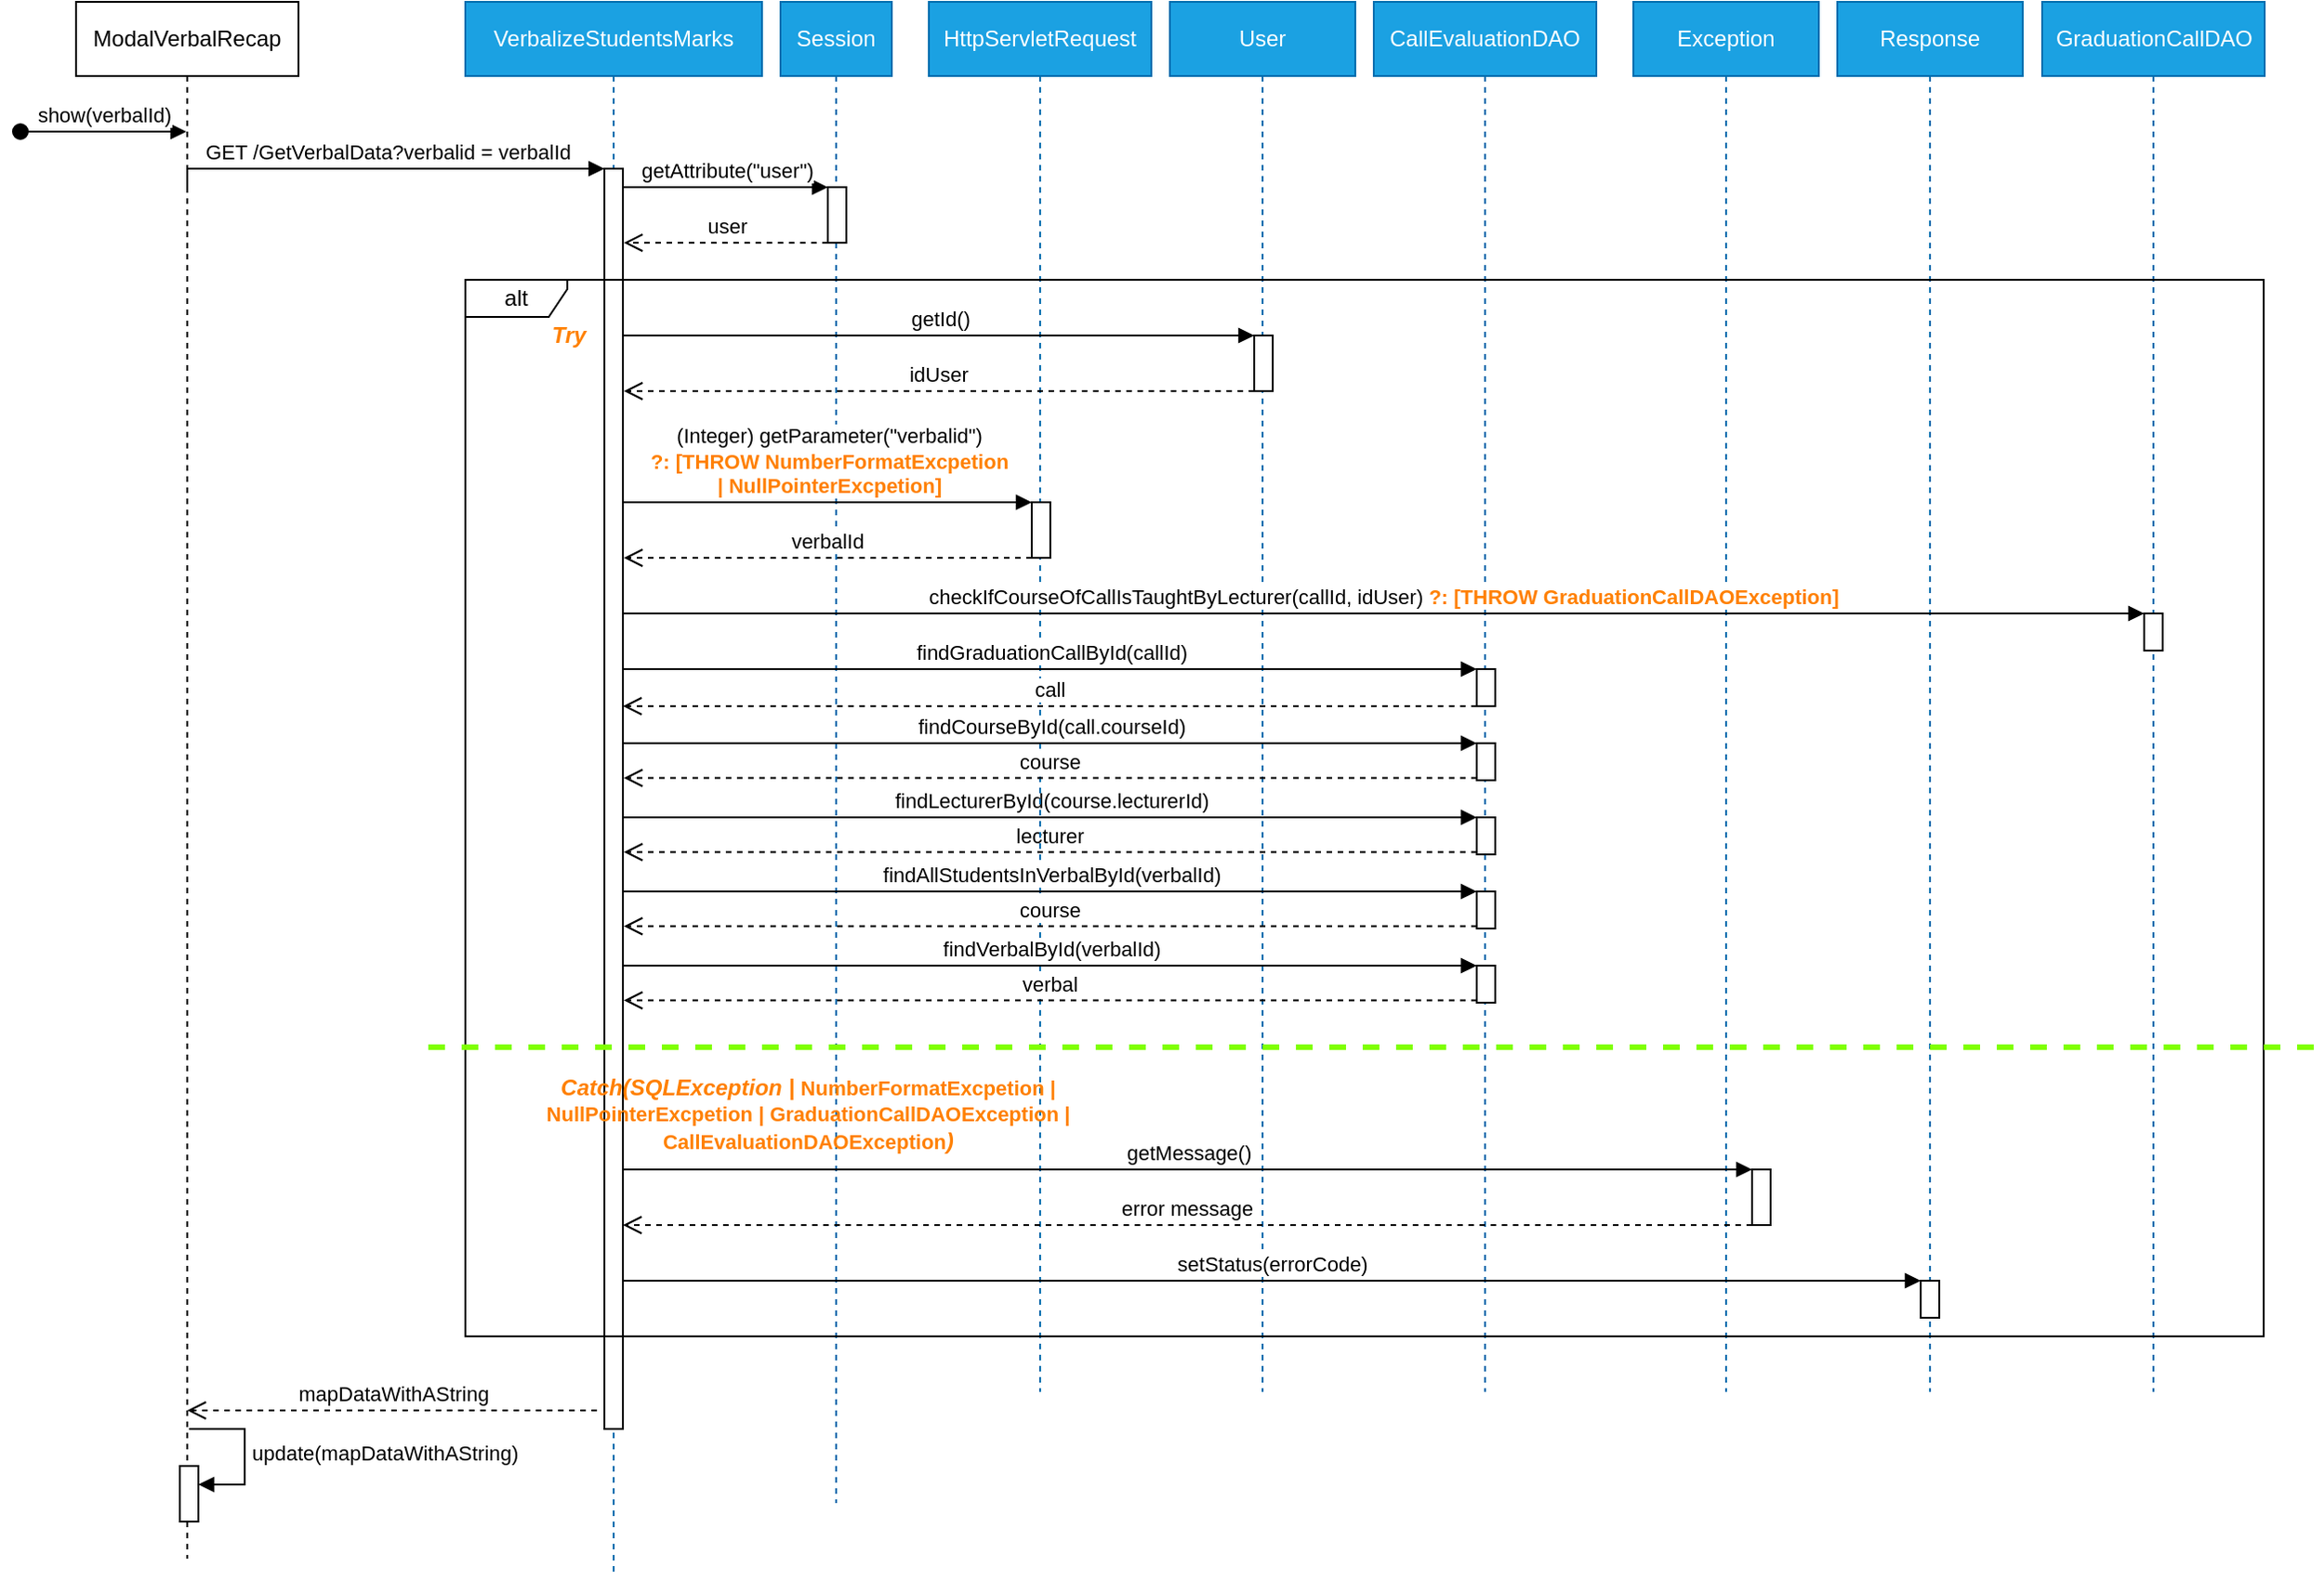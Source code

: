 <mxfile version="21.3.7" type="device">
  <diagram name="Page-1" id="2YBvvXClWsGukQMizWep">
    <mxGraphModel dx="1780" dy="643" grid="1" gridSize="10" guides="1" tooltips="1" connect="1" arrows="1" fold="1" page="1" pageScale="1" pageWidth="850" pageHeight="1100" math="0" shadow="0">
      <root>
        <mxCell id="0" />
        <mxCell id="1" parent="0" />
        <mxCell id="ZxvYhQc5vHyB1z8I4x-5-1" value="GraduationCallDAO" style="shape=umlLifeline;perimeter=lifelinePerimeter;whiteSpace=wrap;html=1;container=0;dropTarget=0;collapsible=0;recursiveResize=0;outlineConnect=0;portConstraint=eastwest;newEdgeStyle={&quot;edgeStyle&quot;:&quot;elbowEdgeStyle&quot;,&quot;elbow&quot;:&quot;vertical&quot;,&quot;curved&quot;:0,&quot;rounded&quot;:0};fillColor=#1ba1e2;fontColor=#ffffff;strokeColor=#006EAF;" vertex="1" parent="1">
          <mxGeometry x="1650.5" y="1170" width="120" height="750" as="geometry" />
        </mxCell>
        <mxCell id="ZxvYhQc5vHyB1z8I4x-5-2" value="Response" style="shape=umlLifeline;perimeter=lifelinePerimeter;whiteSpace=wrap;html=1;container=0;dropTarget=0;collapsible=0;recursiveResize=0;outlineConnect=0;portConstraint=eastwest;newEdgeStyle={&quot;edgeStyle&quot;:&quot;elbowEdgeStyle&quot;,&quot;elbow&quot;:&quot;vertical&quot;,&quot;curved&quot;:0,&quot;rounded&quot;:0};fillColor=#1ba1e2;fontColor=#ffffff;strokeColor=#006EAF;" vertex="1" parent="1">
          <mxGeometry x="1540" y="1170" width="100" height="750" as="geometry" />
        </mxCell>
        <mxCell id="ZxvYhQc5vHyB1z8I4x-5-3" value="Exception" style="shape=umlLifeline;perimeter=lifelinePerimeter;whiteSpace=wrap;html=1;container=0;dropTarget=0;collapsible=0;recursiveResize=0;outlineConnect=0;portConstraint=eastwest;newEdgeStyle={&quot;edgeStyle&quot;:&quot;elbowEdgeStyle&quot;,&quot;elbow&quot;:&quot;vertical&quot;,&quot;curved&quot;:0,&quot;rounded&quot;:0};fillColor=#1ba1e2;fontColor=#ffffff;strokeColor=#006EAF;" vertex="1" parent="1">
          <mxGeometry x="1430" y="1170" width="100" height="750" as="geometry" />
        </mxCell>
        <mxCell id="ZxvYhQc5vHyB1z8I4x-5-4" value="CallEvaluationDAO" style="shape=umlLifeline;perimeter=lifelinePerimeter;whiteSpace=wrap;html=1;container=0;dropTarget=0;collapsible=0;recursiveResize=0;outlineConnect=0;portConstraint=eastwest;newEdgeStyle={&quot;edgeStyle&quot;:&quot;elbowEdgeStyle&quot;,&quot;elbow&quot;:&quot;vertical&quot;,&quot;curved&quot;:0,&quot;rounded&quot;:0};fillColor=#1ba1e2;fontColor=#ffffff;strokeColor=#006EAF;" vertex="1" parent="1">
          <mxGeometry x="1290" y="1170" width="120" height="750" as="geometry" />
        </mxCell>
        <mxCell id="ZxvYhQc5vHyB1z8I4x-5-5" value="" style="html=1;points=[];perimeter=orthogonalPerimeter;outlineConnect=0;targetShapes=umlLifeline;portConstraint=eastwest;newEdgeStyle={&quot;edgeStyle&quot;:&quot;elbowEdgeStyle&quot;,&quot;elbow&quot;:&quot;vertical&quot;,&quot;curved&quot;:0,&quot;rounded&quot;:0};" vertex="1" parent="ZxvYhQc5vHyB1z8I4x-5-4">
          <mxGeometry x="55.5" y="440" width="10" height="20" as="geometry" />
        </mxCell>
        <mxCell id="ZxvYhQc5vHyB1z8I4x-5-6" value="findLecturerById(course.lecturerId)" style="html=1;verticalAlign=bottom;endArrow=block;edgeStyle=elbowEdgeStyle;elbow=vertical;curved=0;rounded=0;" edge="1" parent="ZxvYhQc5vHyB1z8I4x-5-4" target="ZxvYhQc5vHyB1z8I4x-5-5">
          <mxGeometry x="-0.001" relative="1" as="geometry">
            <mxPoint x="-404.5" y="440" as="sourcePoint" />
            <Array as="points">
              <mxPoint x="10" y="440" />
              <mxPoint x="220.5" y="430" />
              <mxPoint x="435.5" y="500" />
              <mxPoint x="395.5" y="510" />
              <mxPoint x="-190.5" y="691.5" />
              <mxPoint x="-328.5" y="680.5" />
              <mxPoint x="-348.5" y="690.5" />
              <mxPoint x="-328.5" y="680.5" />
            </Array>
            <mxPoint x="480.5" y="500" as="targetPoint" />
            <mxPoint as="offset" />
          </mxGeometry>
        </mxCell>
        <mxCell id="ZxvYhQc5vHyB1z8I4x-5-7" value="lecturer" style="html=1;verticalAlign=bottom;endArrow=open;dashed=1;endSize=8;edgeStyle=elbowEdgeStyle;elbow=vertical;curved=0;rounded=0;" edge="1" parent="ZxvYhQc5vHyB1z8I4x-5-4" source="ZxvYhQc5vHyB1z8I4x-5-5">
          <mxGeometry x="0.003" relative="1" as="geometry">
            <mxPoint x="-404.5" y="459" as="targetPoint" />
            <Array as="points">
              <mxPoint x="15.5" y="458.75" />
              <mxPoint x="45.5" y="468.75" />
              <mxPoint x="120.5" y="468.75" />
              <mxPoint x="65.5" y="468.75" />
            </Array>
            <mxPoint x="110.5" y="458.75" as="sourcePoint" />
            <mxPoint as="offset" />
          </mxGeometry>
        </mxCell>
        <mxCell id="ZxvYhQc5vHyB1z8I4x-5-8" value="User" style="shape=umlLifeline;perimeter=lifelinePerimeter;whiteSpace=wrap;html=1;container=0;dropTarget=0;collapsible=0;recursiveResize=0;outlineConnect=0;portConstraint=eastwest;newEdgeStyle={&quot;edgeStyle&quot;:&quot;elbowEdgeStyle&quot;,&quot;elbow&quot;:&quot;vertical&quot;,&quot;curved&quot;:0,&quot;rounded&quot;:0};fillColor=#1ba1e2;fontColor=#ffffff;strokeColor=#006EAF;" vertex="1" parent="1">
          <mxGeometry x="1180" y="1170" width="100" height="750" as="geometry" />
        </mxCell>
        <mxCell id="ZxvYhQc5vHyB1z8I4x-5-9" value="HttpServletRequest" style="shape=umlLifeline;perimeter=lifelinePerimeter;whiteSpace=wrap;html=1;container=0;dropTarget=0;collapsible=0;recursiveResize=0;outlineConnect=0;portConstraint=eastwest;newEdgeStyle={&quot;edgeStyle&quot;:&quot;elbowEdgeStyle&quot;,&quot;elbow&quot;:&quot;vertical&quot;,&quot;curved&quot;:0,&quot;rounded&quot;:0};fillColor=#1ba1e2;fontColor=#ffffff;strokeColor=#006EAF;" vertex="1" parent="1">
          <mxGeometry x="1050" y="1170" width="120" height="750" as="geometry" />
        </mxCell>
        <mxCell id="ZxvYhQc5vHyB1z8I4x-5-10" value="Session" style="shape=umlLifeline;perimeter=lifelinePerimeter;whiteSpace=wrap;html=1;container=0;dropTarget=0;collapsible=0;recursiveResize=0;outlineConnect=0;portConstraint=eastwest;newEdgeStyle={&quot;edgeStyle&quot;:&quot;elbowEdgeStyle&quot;,&quot;elbow&quot;:&quot;vertical&quot;,&quot;curved&quot;:0,&quot;rounded&quot;:0};fillColor=#1ba1e2;fontColor=#ffffff;strokeColor=#006EAF;" vertex="1" parent="1">
          <mxGeometry x="970" y="1170" width="60" height="810" as="geometry" />
        </mxCell>
        <mxCell id="ZxvYhQc5vHyB1z8I4x-5-11" value="ModalVerbalRecap" style="shape=umlLifeline;perimeter=lifelinePerimeter;whiteSpace=wrap;html=1;container=0;dropTarget=0;collapsible=0;recursiveResize=0;outlineConnect=0;portConstraint=eastwest;newEdgeStyle={&quot;edgeStyle&quot;:&quot;elbowEdgeStyle&quot;,&quot;elbow&quot;:&quot;vertical&quot;,&quot;curved&quot;:0,&quot;rounded&quot;:0};" vertex="1" parent="1">
          <mxGeometry x="590" y="1170" width="120" height="840" as="geometry" />
        </mxCell>
        <mxCell id="ZxvYhQc5vHyB1z8I4x-5-12" value="show(verbalId)" style="html=1;verticalAlign=bottom;startArrow=oval;endArrow=block;startSize=8;edgeStyle=elbowEdgeStyle;elbow=vertical;curved=0;rounded=0;" edge="1" parent="ZxvYhQc5vHyB1z8I4x-5-11" target="ZxvYhQc5vHyB1z8I4x-5-11">
          <mxGeometry relative="1" as="geometry">
            <mxPoint x="-30" y="70" as="sourcePoint" />
            <mxPoint x="45" y="70" as="targetPoint" />
          </mxGeometry>
        </mxCell>
        <mxCell id="ZxvYhQc5vHyB1z8I4x-5-13" value="" style="html=1;points=[];perimeter=orthogonalPerimeter;outlineConnect=0;targetShapes=umlLifeline;portConstraint=eastwest;newEdgeStyle={&quot;edgeStyle&quot;:&quot;elbowEdgeStyle&quot;,&quot;elbow&quot;:&quot;vertical&quot;,&quot;curved&quot;:0,&quot;rounded&quot;:0};" vertex="1" parent="ZxvYhQc5vHyB1z8I4x-5-11">
          <mxGeometry x="56" y="790" width="10" height="30" as="geometry" />
        </mxCell>
        <mxCell id="ZxvYhQc5vHyB1z8I4x-5-14" value="update(mapDataWithAString)" style="html=1;align=left;spacingLeft=2;endArrow=block;rounded=0;edgeStyle=orthogonalEdgeStyle;curved=0;rounded=0;" edge="1" parent="ZxvYhQc5vHyB1z8I4x-5-11" target="ZxvYhQc5vHyB1z8I4x-5-13">
          <mxGeometry relative="1" as="geometry">
            <mxPoint x="61" y="770" as="sourcePoint" />
            <Array as="points">
              <mxPoint x="91" y="800" />
            </Array>
          </mxGeometry>
        </mxCell>
        <mxCell id="ZxvYhQc5vHyB1z8I4x-5-15" value="VerbalizeStudentsMarks" style="shape=umlLifeline;perimeter=lifelinePerimeter;whiteSpace=wrap;html=1;container=0;dropTarget=0;collapsible=0;recursiveResize=0;outlineConnect=0;portConstraint=eastwest;newEdgeStyle={&quot;edgeStyle&quot;:&quot;elbowEdgeStyle&quot;,&quot;elbow&quot;:&quot;vertical&quot;,&quot;curved&quot;:0,&quot;rounded&quot;:0};fillColor=#1ba1e2;fontColor=#ffffff;strokeColor=#006EAF;" vertex="1" parent="1">
          <mxGeometry x="800" y="1170" width="160" height="850" as="geometry" />
        </mxCell>
        <mxCell id="ZxvYhQc5vHyB1z8I4x-5-16" value="" style="html=1;points=[];perimeter=orthogonalPerimeter;outlineConnect=0;targetShapes=umlLifeline;portConstraint=eastwest;newEdgeStyle={&quot;edgeStyle&quot;:&quot;elbowEdgeStyle&quot;,&quot;elbow&quot;:&quot;vertical&quot;,&quot;curved&quot;:0,&quot;rounded&quot;:0};" vertex="1" parent="ZxvYhQc5vHyB1z8I4x-5-15">
          <mxGeometry x="75" y="90" width="10" height="680" as="geometry" />
        </mxCell>
        <mxCell id="ZxvYhQc5vHyB1z8I4x-5-17" value="GET /GetVerbalData?verbalid = verbalId" style="html=1;verticalAlign=bottom;endArrow=block;edgeStyle=elbowEdgeStyle;elbow=vertical;curved=0;rounded=0;" edge="1" parent="1" target="ZxvYhQc5vHyB1z8I4x-5-16">
          <mxGeometry relative="1" as="geometry">
            <mxPoint x="650" y="1270" as="sourcePoint" />
            <Array as="points">
              <mxPoint x="750" y="1260" />
              <mxPoint x="721" y="1270" />
              <mxPoint x="661" y="1300" />
              <mxPoint x="441" y="1270" />
              <mxPoint x="456" y="1270" />
            </Array>
            <mxPoint x="826" y="1270" as="targetPoint" />
          </mxGeometry>
        </mxCell>
        <mxCell id="ZxvYhQc5vHyB1z8I4x-5-18" value="" style="html=1;points=[];perimeter=orthogonalPerimeter;outlineConnect=0;targetShapes=umlLifeline;portConstraint=eastwest;newEdgeStyle={&quot;edgeStyle&quot;:&quot;elbowEdgeStyle&quot;,&quot;elbow&quot;:&quot;vertical&quot;,&quot;curved&quot;:0,&quot;rounded&quot;:0};" vertex="1" parent="1">
          <mxGeometry x="995.5" y="1270" width="10" height="30" as="geometry" />
        </mxCell>
        <mxCell id="ZxvYhQc5vHyB1z8I4x-5-19" value="getAttribute(&quot;user&quot;)" style="html=1;verticalAlign=bottom;endArrow=block;edgeStyle=elbowEdgeStyle;elbow=vertical;curved=0;rounded=0;" edge="1" parent="1" target="ZxvYhQc5vHyB1z8I4x-5-18">
          <mxGeometry x="-0.003" width="80" relative="1" as="geometry">
            <mxPoint x="885.5" y="1270" as="sourcePoint" />
            <mxPoint x="990" y="1270" as="targetPoint" />
            <Array as="points">
              <mxPoint x="890.5" y="1270" />
            </Array>
            <mxPoint as="offset" />
          </mxGeometry>
        </mxCell>
        <mxCell id="ZxvYhQc5vHyB1z8I4x-5-20" value="user" style="html=1;verticalAlign=bottom;endArrow=open;dashed=1;endSize=8;edgeStyle=elbowEdgeStyle;elbow=vertical;curved=0;rounded=0;" edge="1" parent="1" source="ZxvYhQc5vHyB1z8I4x-5-18">
          <mxGeometry relative="1" as="geometry">
            <mxPoint x="990.5" y="1300" as="sourcePoint" />
            <mxPoint x="885.5" y="1300" as="targetPoint" />
            <Array as="points">
              <mxPoint x="950.5" y="1300" />
              <mxPoint x="970.5" y="1300" />
            </Array>
          </mxGeometry>
        </mxCell>
        <mxCell id="ZxvYhQc5vHyB1z8I4x-5-21" value="alt" style="shape=umlFrame;whiteSpace=wrap;html=1;pointerEvents=0;width=55;height=20;" vertex="1" parent="1">
          <mxGeometry x="800" y="1320" width="970" height="570" as="geometry" />
        </mxCell>
        <mxCell id="ZxvYhQc5vHyB1z8I4x-5-22" value="Try" style="text;html=1;align=center;verticalAlign=middle;whiteSpace=wrap;rounded=0;fontStyle=3;fontColor=#FF8000;" vertex="1" parent="1">
          <mxGeometry x="780.5" y="1340" width="150" height="20" as="geometry" />
        </mxCell>
        <mxCell id="ZxvYhQc5vHyB1z8I4x-5-23" value="getId()" style="html=1;verticalAlign=bottom;endArrow=block;edgeStyle=elbowEdgeStyle;elbow=vertical;curved=0;rounded=0;" edge="1" parent="1" target="ZxvYhQc5vHyB1z8I4x-5-29">
          <mxGeometry relative="1" as="geometry">
            <mxPoint x="885.5" y="1350" as="sourcePoint" />
            <Array as="points">
              <mxPoint x="1140.5" y="1350" />
              <mxPoint x="952.5" y="1360" />
              <mxPoint x="932.5" y="1370" />
              <mxPoint x="952.5" y="1360" />
            </Array>
            <mxPoint x="1037.5" y="1360" as="targetPoint" />
          </mxGeometry>
        </mxCell>
        <mxCell id="ZxvYhQc5vHyB1z8I4x-5-24" value="" style="html=1;points=[];perimeter=orthogonalPerimeter;outlineConnect=0;targetShapes=umlLifeline;portConstraint=eastwest;newEdgeStyle={&quot;edgeStyle&quot;:&quot;elbowEdgeStyle&quot;,&quot;elbow&quot;:&quot;vertical&quot;,&quot;curved&quot;:0,&quot;rounded&quot;:0};" vertex="1" parent="1">
          <mxGeometry x="1105.5" y="1440" width="10" height="30" as="geometry" />
        </mxCell>
        <mxCell id="ZxvYhQc5vHyB1z8I4x-5-25" value="(Integer) getParameter(&quot;verbalid&quot;) &lt;br&gt;&lt;b&gt;&lt;font color=&quot;#ff8000&quot;&gt;?: [THROW NumberFormatExcpetion &lt;br&gt;| NullPointerExcpetion]&lt;/font&gt;&lt;/b&gt;" style="html=1;verticalAlign=bottom;endArrow=block;edgeStyle=elbowEdgeStyle;elbow=vertical;curved=0;rounded=0;" edge="1" parent="1" target="ZxvYhQc5vHyB1z8I4x-5-24">
          <mxGeometry relative="1" as="geometry">
            <mxPoint x="885.5" y="1440" as="sourcePoint" />
            <Array as="points">
              <mxPoint x="1070.5" y="1440" />
              <mxPoint x="952.5" y="1445" />
              <mxPoint x="932.5" y="1455" />
              <mxPoint x="952.5" y="1445" />
            </Array>
            <mxPoint x="1037.5" y="1445" as="targetPoint" />
          </mxGeometry>
        </mxCell>
        <mxCell id="ZxvYhQc5vHyB1z8I4x-5-26" value="verbalId" style="html=1;verticalAlign=bottom;endArrow=open;dashed=1;endSize=8;edgeStyle=elbowEdgeStyle;elbow=vertical;curved=0;rounded=0;" edge="1" parent="1" source="ZxvYhQc5vHyB1z8I4x-5-24">
          <mxGeometry x="0.003" relative="1" as="geometry">
            <mxPoint x="885.5" y="1470" as="targetPoint" />
            <Array as="points">
              <mxPoint x="1100.5" y="1470" />
              <mxPoint x="1145.5" y="1475" />
              <mxPoint x="1090.5" y="1475" />
            </Array>
            <mxPoint x="1157.5" y="1475" as="sourcePoint" />
            <mxPoint as="offset" />
          </mxGeometry>
        </mxCell>
        <mxCell id="ZxvYhQc5vHyB1z8I4x-5-27" value="" style="html=1;points=[];perimeter=orthogonalPerimeter;outlineConnect=0;targetShapes=umlLifeline;portConstraint=eastwest;newEdgeStyle={&quot;edgeStyle&quot;:&quot;elbowEdgeStyle&quot;,&quot;elbow&quot;:&quot;vertical&quot;,&quot;curved&quot;:0,&quot;rounded&quot;:0};direction=west;" vertex="1" parent="1">
          <mxGeometry x="1585" y="1860" width="10" height="20" as="geometry" />
        </mxCell>
        <mxCell id="ZxvYhQc5vHyB1z8I4x-5-28" value="setStatus(errorCode)" style="html=1;verticalAlign=bottom;endArrow=block;edgeStyle=elbowEdgeStyle;elbow=vertical;curved=0;rounded=0;" edge="1" parent="1" source="ZxvYhQc5vHyB1z8I4x-5-16" target="ZxvYhQc5vHyB1z8I4x-5-27">
          <mxGeometry relative="1" as="geometry">
            <mxPoint x="895" y="1860" as="sourcePoint" />
            <Array as="points">
              <mxPoint x="952" y="1860" />
              <mxPoint x="932" y="1870" />
              <mxPoint x="952" y="1860" />
            </Array>
            <mxPoint x="1037" y="1860" as="targetPoint" />
          </mxGeometry>
        </mxCell>
        <mxCell id="ZxvYhQc5vHyB1z8I4x-5-29" value="" style="html=1;points=[];perimeter=orthogonalPerimeter;outlineConnect=0;targetShapes=umlLifeline;portConstraint=eastwest;newEdgeStyle={&quot;edgeStyle&quot;:&quot;elbowEdgeStyle&quot;,&quot;elbow&quot;:&quot;vertical&quot;,&quot;curved&quot;:0,&quot;rounded&quot;:0};" vertex="1" parent="1">
          <mxGeometry x="1225.5" y="1350" width="10" height="30" as="geometry" />
        </mxCell>
        <mxCell id="ZxvYhQc5vHyB1z8I4x-5-30" value="" style="html=1;points=[];perimeter=orthogonalPerimeter;outlineConnect=0;targetShapes=umlLifeline;portConstraint=eastwest;newEdgeStyle={&quot;edgeStyle&quot;:&quot;elbowEdgeStyle&quot;,&quot;elbow&quot;:&quot;vertical&quot;,&quot;curved&quot;:0,&quot;rounded&quot;:0};" vertex="1" parent="1">
          <mxGeometry x="1345.5" y="1530" width="10" height="20" as="geometry" />
        </mxCell>
        <mxCell id="ZxvYhQc5vHyB1z8I4x-5-31" value="idUser" style="html=1;verticalAlign=bottom;endArrow=open;dashed=1;endSize=8;edgeStyle=elbowEdgeStyle;elbow=vertical;curved=0;rounded=0;" edge="1" parent="1" source="ZxvYhQc5vHyB1z8I4x-5-29">
          <mxGeometry x="0.003" relative="1" as="geometry">
            <mxPoint x="885.5" y="1380" as="targetPoint" />
            <Array as="points">
              <mxPoint x="1180.5" y="1380" />
              <mxPoint x="1210.5" y="1390" />
              <mxPoint x="1285.5" y="1390" />
              <mxPoint x="1230.5" y="1390" />
            </Array>
            <mxPoint x="1300.5" y="1390" as="sourcePoint" />
            <mxPoint as="offset" />
          </mxGeometry>
        </mxCell>
        <mxCell id="ZxvYhQc5vHyB1z8I4x-5-32" value="" style="html=1;points=[];perimeter=orthogonalPerimeter;outlineConnect=0;targetShapes=umlLifeline;portConstraint=eastwest;newEdgeStyle={&quot;edgeStyle&quot;:&quot;elbowEdgeStyle&quot;,&quot;elbow&quot;:&quot;vertical&quot;,&quot;curved&quot;:0,&quot;rounded&quot;:0};" vertex="1" parent="1">
          <mxGeometry x="1494" y="1800" width="10" height="30" as="geometry" />
        </mxCell>
        <mxCell id="ZxvYhQc5vHyB1z8I4x-5-33" value="" style="html=1;points=[];perimeter=orthogonalPerimeter;outlineConnect=0;targetShapes=umlLifeline;portConstraint=eastwest;newEdgeStyle={&quot;edgeStyle&quot;:&quot;elbowEdgeStyle&quot;,&quot;elbow&quot;:&quot;vertical&quot;,&quot;curved&quot;:0,&quot;rounded&quot;:0};" vertex="1" parent="1">
          <mxGeometry x="1705.5" y="1500" width="10" height="20" as="geometry" />
        </mxCell>
        <mxCell id="ZxvYhQc5vHyB1z8I4x-5-34" value="" style="html=1;points=[];perimeter=orthogonalPerimeter;outlineConnect=0;targetShapes=umlLifeline;portConstraint=eastwest;newEdgeStyle={&quot;edgeStyle&quot;:&quot;elbowEdgeStyle&quot;,&quot;elbow&quot;:&quot;vertical&quot;,&quot;curved&quot;:0,&quot;rounded&quot;:0};" vertex="1" parent="1">
          <mxGeometry x="1345.5" y="1570" width="10" height="20" as="geometry" />
        </mxCell>
        <mxCell id="ZxvYhQc5vHyB1z8I4x-5-35" value="checkIfCourseOfCallIsTaughtByLecturer(callId, idUser) &lt;b&gt;&lt;font color=&quot;#ff8000&quot;&gt;?: [THROW GraduationCallDAOException]&lt;/font&gt;&lt;/b&gt;" style="html=1;verticalAlign=bottom;endArrow=block;edgeStyle=elbowEdgeStyle;elbow=vertical;curved=0;rounded=0;" edge="1" parent="1" target="ZxvYhQc5vHyB1z8I4x-5-33">
          <mxGeometry x="-0.001" relative="1" as="geometry">
            <mxPoint x="885.5" y="1500" as="sourcePoint" />
            <Array as="points">
              <mxPoint x="1670.5" y="1500" />
              <mxPoint x="1720.5" y="1590" />
              <mxPoint x="1680.5" y="1600" />
              <mxPoint x="1094.5" y="1781.5" />
              <mxPoint x="956.5" y="1770.5" />
              <mxPoint x="936.5" y="1780.5" />
              <mxPoint x="956.5" y="1770.5" />
            </Array>
            <mxPoint x="1399.5" y="1781.5" as="targetPoint" />
            <mxPoint as="offset" />
          </mxGeometry>
        </mxCell>
        <mxCell id="ZxvYhQc5vHyB1z8I4x-5-36" value="findCourseById(call.courseId)" style="html=1;verticalAlign=bottom;endArrow=block;edgeStyle=elbowEdgeStyle;elbow=vertical;curved=0;rounded=0;" edge="1" parent="1" target="ZxvYhQc5vHyB1z8I4x-5-34">
          <mxGeometry x="-0.001" relative="1" as="geometry">
            <mxPoint x="885.5" y="1570" as="sourcePoint" />
            <Array as="points">
              <mxPoint x="1300" y="1570" />
              <mxPoint x="1510.5" y="1560" />
              <mxPoint x="1725.5" y="1630" />
              <mxPoint x="1685.5" y="1640" />
              <mxPoint x="1099.5" y="1821.5" />
              <mxPoint x="961.5" y="1810.5" />
              <mxPoint x="941.5" y="1820.5" />
              <mxPoint x="961.5" y="1810.5" />
            </Array>
            <mxPoint x="1770.5" y="1630" as="targetPoint" />
            <mxPoint as="offset" />
          </mxGeometry>
        </mxCell>
        <mxCell id="ZxvYhQc5vHyB1z8I4x-5-37" value="findGraduationCallById(callId)" style="html=1;verticalAlign=bottom;endArrow=block;edgeStyle=elbowEdgeStyle;elbow=vertical;curved=0;rounded=0;" edge="1" parent="1" target="ZxvYhQc5vHyB1z8I4x-5-30">
          <mxGeometry relative="1" as="geometry">
            <mxPoint x="885.5" y="1530" as="sourcePoint" />
            <Array as="points">
              <mxPoint x="1350.5" y="1530" />
              <mxPoint x="1210.5" y="1660" />
              <mxPoint x="962.5" y="1670" />
              <mxPoint x="942.5" y="1680" />
              <mxPoint x="962.5" y="1670" />
            </Array>
            <mxPoint x="1297.5" y="1670" as="targetPoint" />
          </mxGeometry>
        </mxCell>
        <mxCell id="ZxvYhQc5vHyB1z8I4x-5-38" value="" style="line;strokeWidth=3;align=left;verticalAlign=middle;spacingTop=-1;spacingLeft=3;spacingRight=3;rotatable=0;labelPosition=right;points=[];portConstraint=eastwest;dashed=1;strokeColor=#80FF00;" vertex="1" parent="1">
          <mxGeometry x="780" y="1730" width="1020" height="8" as="geometry" />
        </mxCell>
        <mxCell id="ZxvYhQc5vHyB1z8I4x-5-39" value="getMessage()" style="html=1;verticalAlign=bottom;endArrow=block;edgeStyle=elbowEdgeStyle;elbow=vertical;curved=0;rounded=0;" edge="1" parent="1" source="ZxvYhQc5vHyB1z8I4x-5-16" target="ZxvYhQc5vHyB1z8I4x-5-32">
          <mxGeometry relative="1" as="geometry">
            <mxPoint x="895" y="1800" as="sourcePoint" />
            <Array as="points">
              <mxPoint x="1360" y="1800" />
              <mxPoint x="1330" y="1810" />
              <mxPoint x="1110" y="1821" />
              <mxPoint x="972" y="1810" />
              <mxPoint x="952" y="1820" />
              <mxPoint x="972" y="1810" />
            </Array>
            <mxPoint x="1415" y="1821" as="targetPoint" />
          </mxGeometry>
        </mxCell>
        <mxCell id="ZxvYhQc5vHyB1z8I4x-5-40" value="error message" style="html=1;verticalAlign=bottom;endArrow=open;dashed=1;endSize=8;edgeStyle=elbowEdgeStyle;elbow=vertical;curved=0;rounded=0;" edge="1" parent="1" source="ZxvYhQc5vHyB1z8I4x-5-32" target="ZxvYhQc5vHyB1z8I4x-5-16">
          <mxGeometry x="0.003" relative="1" as="geometry">
            <mxPoint x="900" y="1830" as="targetPoint" />
            <Array as="points">
              <mxPoint x="1202" y="1830" />
              <mxPoint x="1407" y="1819" />
              <mxPoint x="1352" y="1819" />
            </Array>
            <mxPoint x="1517" y="1830" as="sourcePoint" />
            <mxPoint as="offset" />
          </mxGeometry>
        </mxCell>
        <mxCell id="ZxvYhQc5vHyB1z8I4x-5-41" value="Catch(SQLException | &lt;b style=&quot;color: rgb(240, 240, 240); font-size: 11px; font-style: normal;&quot;&gt;&lt;font color=&quot;#ff8000&quot;&gt;NumberFormatExcpetion | NullPointerExcpetion | GraduationCallDAOException | CallEvaluationDAOException&lt;/font&gt;&lt;/b&gt;)" style="text;html=1;align=center;verticalAlign=middle;whiteSpace=wrap;rounded=0;fontStyle=3;fontColor=#FF8000;" vertex="1" parent="1">
          <mxGeometry x="820" y="1759.5" width="330" height="20" as="geometry" />
        </mxCell>
        <mxCell id="ZxvYhQc5vHyB1z8I4x-5-42" value="course" style="html=1;verticalAlign=bottom;endArrow=open;dashed=1;endSize=8;edgeStyle=elbowEdgeStyle;elbow=vertical;curved=0;rounded=0;" edge="1" parent="1" source="ZxvYhQc5vHyB1z8I4x-5-34">
          <mxGeometry x="0.003" relative="1" as="geometry">
            <mxPoint x="885.5" y="1589" as="targetPoint" />
            <Array as="points">
              <mxPoint x="1305.5" y="1588.75" />
              <mxPoint x="1335.5" y="1598.75" />
              <mxPoint x="1410.5" y="1598.75" />
              <mxPoint x="1355.5" y="1598.75" />
            </Array>
            <mxPoint x="1400.5" y="1588.75" as="sourcePoint" />
            <mxPoint as="offset" />
          </mxGeometry>
        </mxCell>
        <mxCell id="ZxvYhQc5vHyB1z8I4x-5-43" value="mapDataWithAString" style="html=1;verticalAlign=bottom;endArrow=open;dashed=1;endSize=8;edgeStyle=elbowEdgeStyle;elbow=vertical;curved=0;rounded=0;" edge="1" parent="1" target="ZxvYhQc5vHyB1z8I4x-5-11">
          <mxGeometry relative="1" as="geometry">
            <mxPoint x="871" y="1930" as="sourcePoint" />
            <mxPoint x="690" y="1930" as="targetPoint" />
            <Array as="points">
              <mxPoint x="821" y="1930" />
            </Array>
          </mxGeometry>
        </mxCell>
        <mxCell id="ZxvYhQc5vHyB1z8I4x-5-44" value="call" style="html=1;verticalAlign=bottom;endArrow=open;dashed=1;endSize=8;edgeStyle=elbowEdgeStyle;elbow=vertical;curved=0;rounded=0;" edge="1" parent="1" source="ZxvYhQc5vHyB1z8I4x-5-30" target="ZxvYhQc5vHyB1z8I4x-5-16">
          <mxGeometry x="0.003" relative="1" as="geometry">
            <mxPoint x="880.25" y="1550.25" as="targetPoint" />
            <Array as="points">
              <mxPoint x="1300.25" y="1550" />
              <mxPoint x="1330.25" y="1560" />
              <mxPoint x="1405.25" y="1560" />
              <mxPoint x="1350.25" y="1560" />
            </Array>
            <mxPoint x="1340.75" y="1550.25" as="sourcePoint" />
            <mxPoint as="offset" />
          </mxGeometry>
        </mxCell>
        <mxCell id="ZxvYhQc5vHyB1z8I4x-5-45" value="" style="html=1;points=[];perimeter=orthogonalPerimeter;outlineConnect=0;targetShapes=umlLifeline;portConstraint=eastwest;newEdgeStyle={&quot;edgeStyle&quot;:&quot;elbowEdgeStyle&quot;,&quot;elbow&quot;:&quot;vertical&quot;,&quot;curved&quot;:0,&quot;rounded&quot;:0};" vertex="1" parent="1">
          <mxGeometry x="1345.5" y="1650" width="10" height="20" as="geometry" />
        </mxCell>
        <mxCell id="ZxvYhQc5vHyB1z8I4x-5-46" value="findAllStudentsInVerbalById(verbalId)" style="html=1;verticalAlign=bottom;endArrow=block;edgeStyle=elbowEdgeStyle;elbow=vertical;curved=0;rounded=0;" edge="1" parent="1" target="ZxvYhQc5vHyB1z8I4x-5-45">
          <mxGeometry x="-0.001" relative="1" as="geometry">
            <mxPoint x="885.5" y="1650" as="sourcePoint" />
            <Array as="points">
              <mxPoint x="1300" y="1650" />
              <mxPoint x="1510.5" y="1640" />
              <mxPoint x="1725.5" y="1710" />
              <mxPoint x="1685.5" y="1720" />
              <mxPoint x="1099.5" y="1901.5" />
              <mxPoint x="961.5" y="1890.5" />
              <mxPoint x="941.5" y="1900.5" />
              <mxPoint x="961.5" y="1890.5" />
            </Array>
            <mxPoint x="1770.5" y="1710" as="targetPoint" />
            <mxPoint as="offset" />
          </mxGeometry>
        </mxCell>
        <mxCell id="ZxvYhQc5vHyB1z8I4x-5-47" value="course" style="html=1;verticalAlign=bottom;endArrow=open;dashed=1;endSize=8;edgeStyle=elbowEdgeStyle;elbow=vertical;curved=0;rounded=0;" edge="1" parent="1" source="ZxvYhQc5vHyB1z8I4x-5-45">
          <mxGeometry x="0.003" relative="1" as="geometry">
            <mxPoint x="885.5" y="1669" as="targetPoint" />
            <Array as="points">
              <mxPoint x="1305.5" y="1668.75" />
              <mxPoint x="1335.5" y="1678.75" />
              <mxPoint x="1410.5" y="1678.75" />
              <mxPoint x="1355.5" y="1678.75" />
            </Array>
            <mxPoint x="1400.5" y="1668.75" as="sourcePoint" />
            <mxPoint as="offset" />
          </mxGeometry>
        </mxCell>
        <mxCell id="ZxvYhQc5vHyB1z8I4x-5-48" value="" style="html=1;points=[];perimeter=orthogonalPerimeter;outlineConnect=0;targetShapes=umlLifeline;portConstraint=eastwest;newEdgeStyle={&quot;edgeStyle&quot;:&quot;elbowEdgeStyle&quot;,&quot;elbow&quot;:&quot;vertical&quot;,&quot;curved&quot;:0,&quot;rounded&quot;:0};" vertex="1" parent="1">
          <mxGeometry x="1345.5" y="1690" width="10" height="20" as="geometry" />
        </mxCell>
        <mxCell id="ZxvYhQc5vHyB1z8I4x-5-49" value="findVerbalById(verbalId)" style="html=1;verticalAlign=bottom;endArrow=block;edgeStyle=elbowEdgeStyle;elbow=vertical;curved=0;rounded=0;" edge="1" parent="1" target="ZxvYhQc5vHyB1z8I4x-5-48">
          <mxGeometry x="-0.001" relative="1" as="geometry">
            <mxPoint x="885.5" y="1690" as="sourcePoint" />
            <Array as="points">
              <mxPoint x="1300" y="1690" />
              <mxPoint x="1510.5" y="1680" />
              <mxPoint x="1725.5" y="1750" />
              <mxPoint x="1685.5" y="1760" />
              <mxPoint x="1099.5" y="1941.5" />
              <mxPoint x="961.5" y="1930.5" />
              <mxPoint x="941.5" y="1940.5" />
              <mxPoint x="961.5" y="1930.5" />
            </Array>
            <mxPoint x="1770.5" y="1750" as="targetPoint" />
            <mxPoint as="offset" />
          </mxGeometry>
        </mxCell>
        <mxCell id="ZxvYhQc5vHyB1z8I4x-5-50" value="verbal" style="html=1;verticalAlign=bottom;endArrow=open;dashed=1;endSize=8;edgeStyle=elbowEdgeStyle;elbow=vertical;curved=0;rounded=0;" edge="1" parent="1" source="ZxvYhQc5vHyB1z8I4x-5-48">
          <mxGeometry x="0.003" relative="1" as="geometry">
            <mxPoint x="885.5" y="1709" as="targetPoint" />
            <Array as="points">
              <mxPoint x="1305.5" y="1708.75" />
              <mxPoint x="1335.5" y="1718.75" />
              <mxPoint x="1410.5" y="1718.75" />
              <mxPoint x="1355.5" y="1718.75" />
            </Array>
            <mxPoint x="1400.5" y="1708.75" as="sourcePoint" />
            <mxPoint as="offset" />
          </mxGeometry>
        </mxCell>
      </root>
    </mxGraphModel>
  </diagram>
</mxfile>
